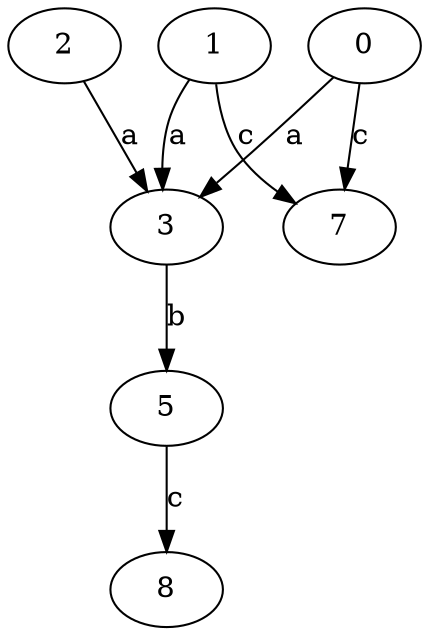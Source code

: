 strict digraph  {
1;
2;
0;
3;
5;
7;
8;
1 -> 3  [label=a];
1 -> 7  [label=c];
2 -> 3  [label=a];
0 -> 3  [label=a];
0 -> 7  [label=c];
3 -> 5  [label=b];
5 -> 8  [label=c];
}

